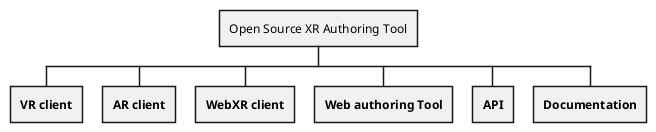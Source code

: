 @startwbs
* Open Source XR Authoring Tool

** **VR client**

** **AR client**

** **WebXR client**

** **Web authoring Tool**

** **API**

** **Documentation**


@endwbs